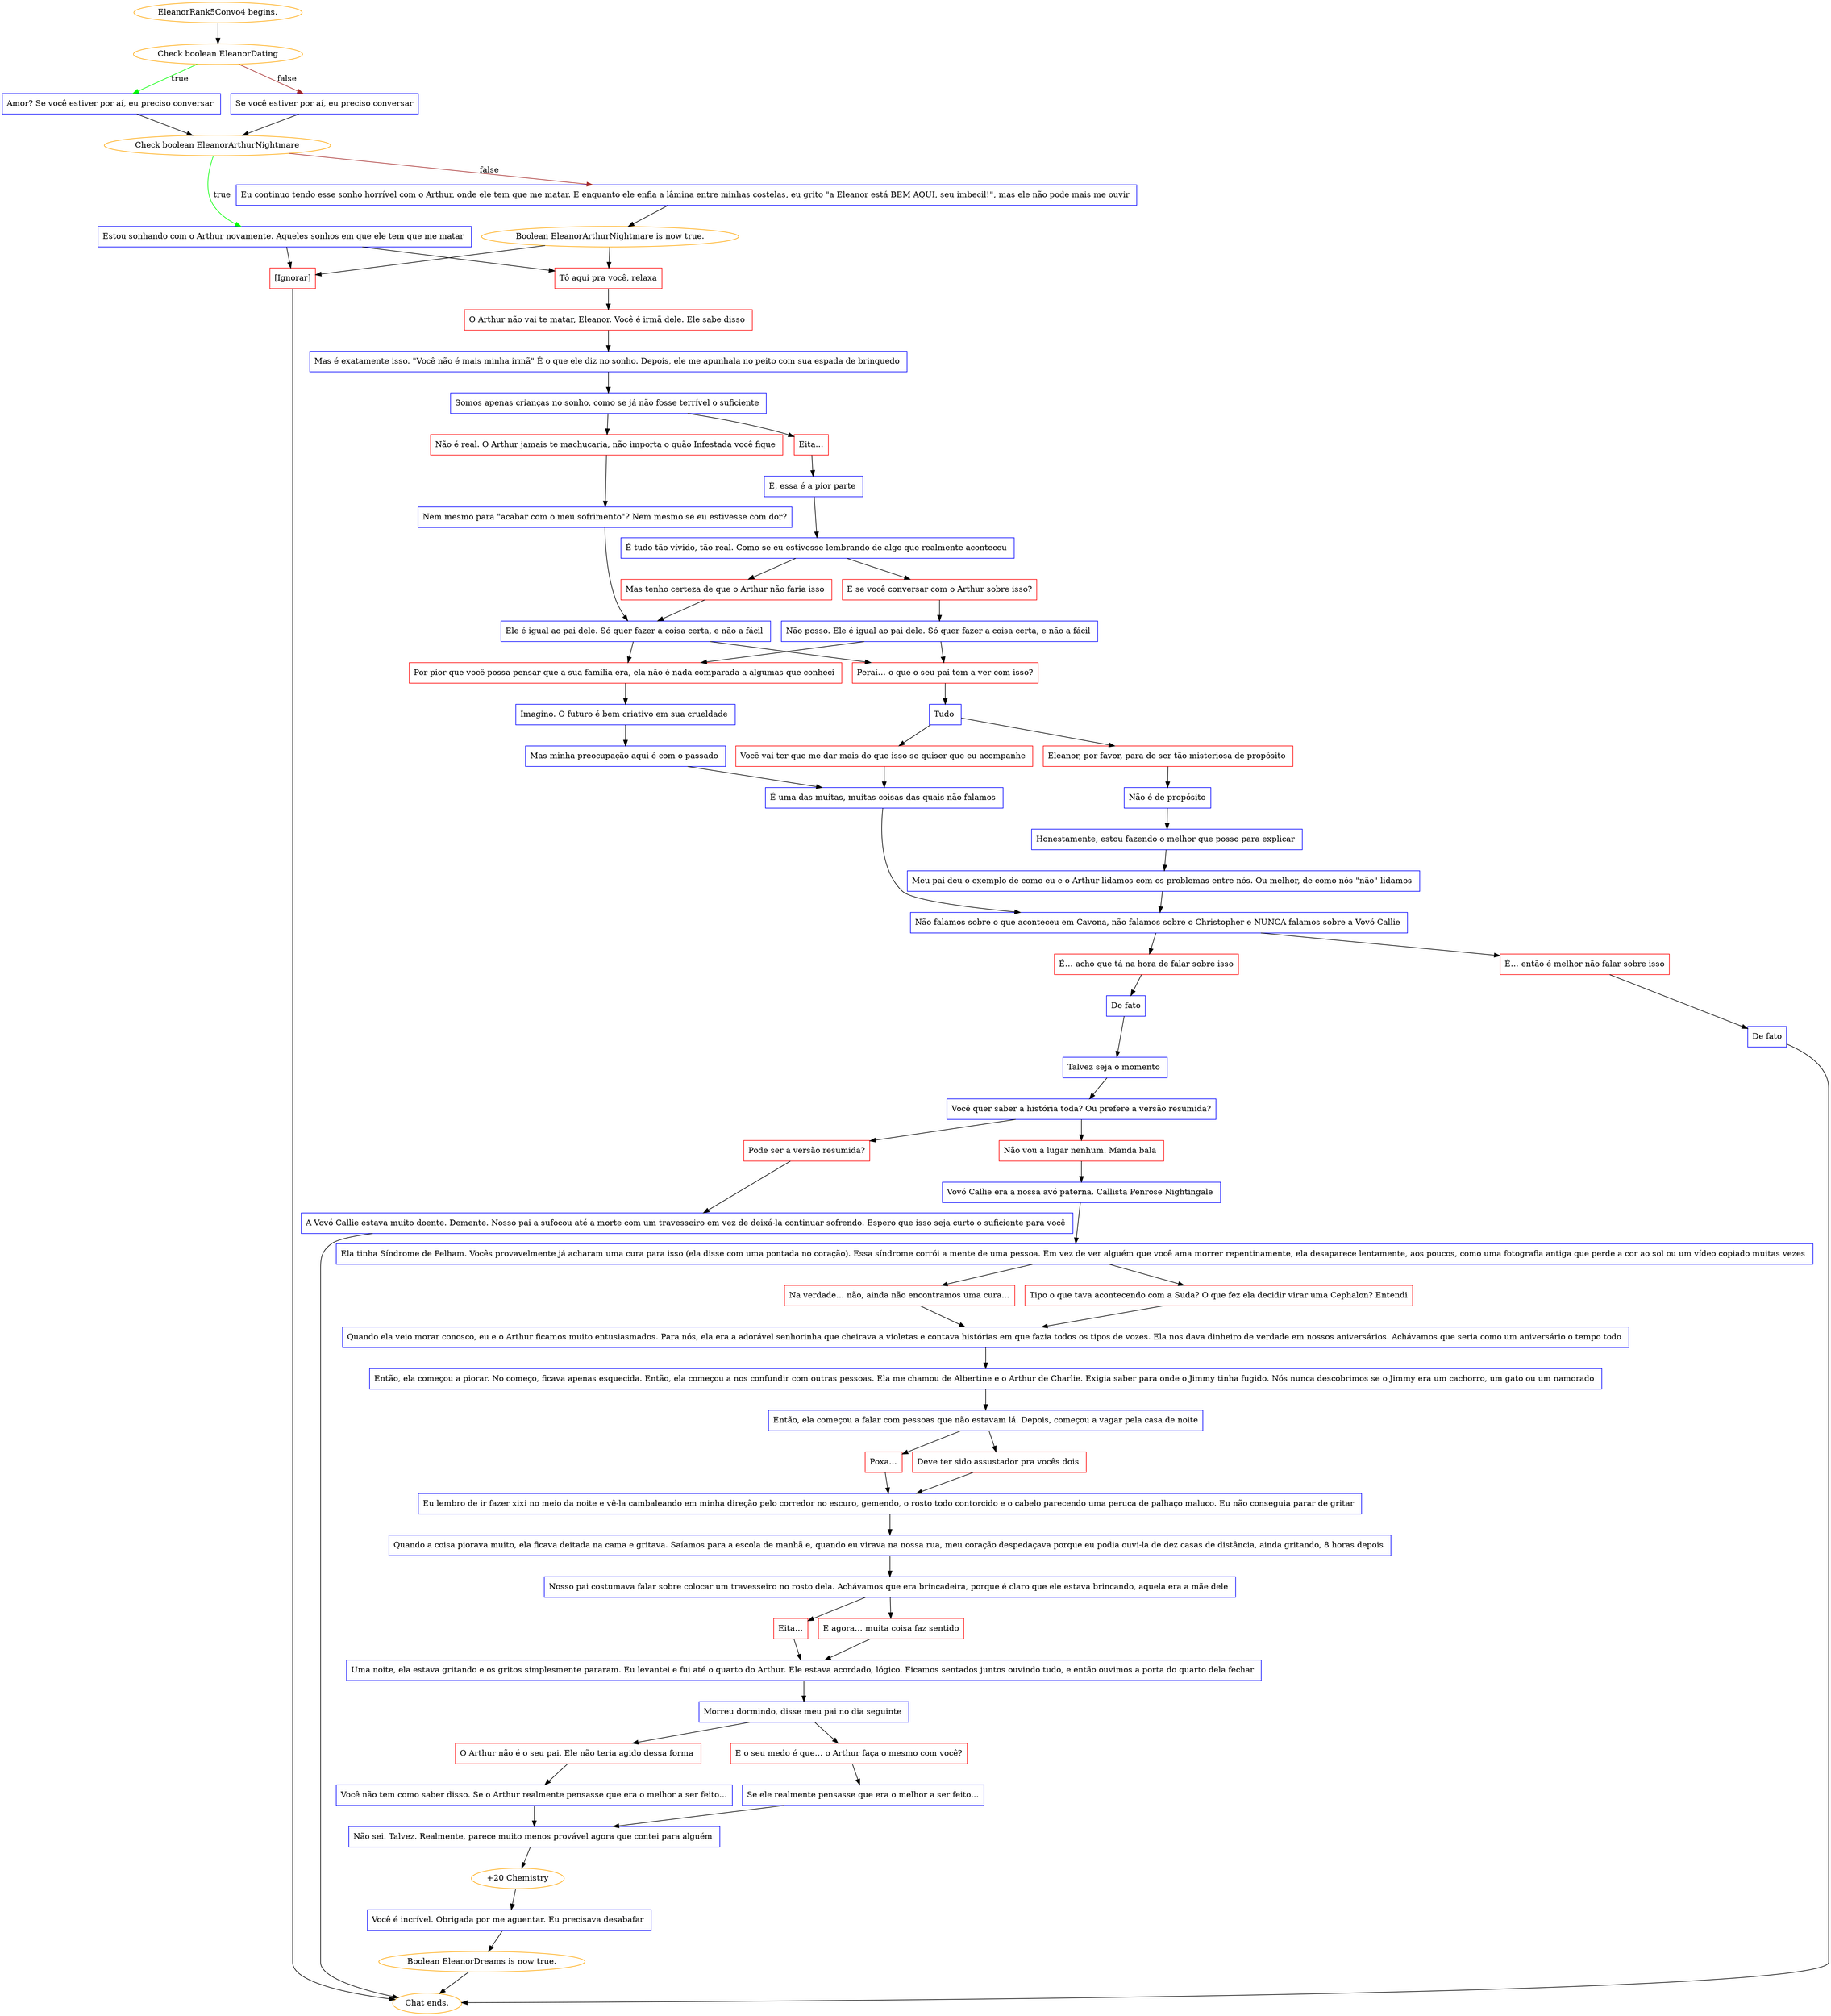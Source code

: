 digraph {
	"EleanorRank5Convo4 begins." [color=orange];
		"EleanorRank5Convo4 begins." -> j3881205893;
	j3881205893 [label="Check boolean EleanorDating",color=orange];
		j3881205893 -> j2228986835 [label=true,color=green];
		j3881205893 -> j2967517080 [label=false,color=brown];
	j2228986835 [label="Amor? Se você estiver por aí, eu preciso conversar ",shape=box,color=blue];
		j2228986835 -> j3704551816;
	j2967517080 [label="Se você estiver por aí, eu preciso conversar",shape=box,color=blue];
		j2967517080 -> j3704551816;
	j3704551816 [label="Check boolean EleanorArthurNightmare",color=orange];
		j3704551816 -> j1204360108 [label=true,color=green];
		j3704551816 -> j3865149988 [label=false,color=brown];
	j1204360108 [label="Estou sonhando com o Arthur novamente. Aqueles sonhos em que ele tem que me matar ",shape=box,color=blue];
		j1204360108 -> j3339607919;
		j1204360108 -> j1678137900;
	j3865149988 [label="Eu continuo tendo esse sonho horrível com o Arthur, onde ele tem que me matar. E enquanto ele enfia a lâmina entre minhas costelas, eu grito \"a Eleanor está BEM AQUI, seu imbecil!\", mas ele não pode mais me ouvir ",shape=box,color=blue];
		j3865149988 -> j561526907;
	j3339607919 [label="Tô aqui pra você, relaxa",shape=box,color=red];
		j3339607919 -> j3272273605;
	j1678137900 [label="[Ignorar]",shape=box,color=red];
		j1678137900 -> "Chat ends.";
	j561526907 [label="Boolean EleanorArthurNightmare is now true.",color=orange];
		j561526907 -> j3339607919;
		j561526907 -> j1678137900;
	j3272273605 [label="O Arthur não vai te matar, Eleanor. Você é irmã dele. Ele sabe disso ",shape=box,color=red];
		j3272273605 -> j1051267758;
	"Chat ends." [color=orange];
	j1051267758 [label="Mas é exatamente isso. \"Você não é mais minha irmã\" É o que ele diz no sonho. Depois, ele me apunhala no peito com sua espada de brinquedo ",shape=box,color=blue];
		j1051267758 -> j1932353441;
	j1932353441 [label="Somos apenas crianças no sonho, como se já não fosse terrível o suficiente ",shape=box,color=blue];
		j1932353441 -> j251662646;
		j1932353441 -> j3644972584;
	j251662646 [label="Não é real. O Arthur jamais te machucaria, não importa o quão Infestada você fique ",shape=box,color=red];
		j251662646 -> j1409899180;
	j3644972584 [label="Eita…",shape=box,color=red];
		j3644972584 -> j2154273046;
	j1409899180 [label="Nem mesmo para \"acabar com o meu sofrimento\"? Nem mesmo se eu estivesse com dor?",shape=box,color=blue];
		j1409899180 -> j949316674;
	j2154273046 [label="É, essa é a pior parte ",shape=box,color=blue];
		j2154273046 -> j290278171;
	j949316674 [label="Ele é igual ao pai dele. Só quer fazer a coisa certa, e não a fácil ",shape=box,color=blue];
		j949316674 -> j1975497537;
		j949316674 -> j911375010;
	j290278171 [label="É tudo tão vívido, tão real. Como se eu estivesse lembrando de algo que realmente aconteceu ",shape=box,color=blue];
		j290278171 -> j4287839487;
		j290278171 -> j3150993958;
	j1975497537 [label="Por pior que você possa pensar que a sua família era, ela não é nada comparada a algumas que conheci ",shape=box,color=red];
		j1975497537 -> j852603217;
	j911375010 [label="Peraí… o que o seu pai tem a ver com isso?",shape=box,color=red];
		j911375010 -> j804027294;
	j4287839487 [label="Mas tenho certeza de que o Arthur não faria isso ",shape=box,color=red];
		j4287839487 -> j949316674;
	j3150993958 [label="E se você conversar com o Arthur sobre isso?",shape=box,color=red];
		j3150993958 -> j1591836804;
	j852603217 [label="Imagino. O futuro é bem criativo em sua crueldade ",shape=box,color=blue];
		j852603217 -> j1108071804;
	j804027294 [label="Tudo ",shape=box,color=blue];
		j804027294 -> j2601739798;
		j804027294 -> j1891560871;
	j1591836804 [label="Não posso. Ele é igual ao pai dele. Só quer fazer a coisa certa, e não a fácil ",shape=box,color=blue];
		j1591836804 -> j1975497537;
		j1591836804 -> j911375010;
	j1108071804 [label="Mas minha preocupação aqui é com o passado ",shape=box,color=blue];
		j1108071804 -> j1059745789;
	j2601739798 [label="Você vai ter que me dar mais do que isso se quiser que eu acompanhe ",shape=box,color=red];
		j2601739798 -> j1059745789;
	j1891560871 [label="Eleanor, por favor, para de ser tão misteriosa de propósito ",shape=box,color=red];
		j1891560871 -> j1146445784;
	j1059745789 [label="É uma das muitas, muitas coisas das quais não falamos ",shape=box,color=blue];
		j1059745789 -> j749704794;
	j1146445784 [label="Não é de propósito",shape=box,color=blue];
		j1146445784 -> j3726542805;
	j749704794 [label="Não falamos sobre o que aconteceu em Cavona, não falamos sobre o Christopher e NUNCA falamos sobre a Vovó Callie ",shape=box,color=blue];
		j749704794 -> j3778771533;
		j749704794 -> j2537763613;
	j3726542805 [label="Honestamente, estou fazendo o melhor que posso para explicar ",shape=box,color=blue];
		j3726542805 -> j1276740280;
	j3778771533 [label="É… então é melhor não falar sobre isso",shape=box,color=red];
		j3778771533 -> j118190191;
	j2537763613 [label="É… acho que tá na hora de falar sobre isso",shape=box,color=red];
		j2537763613 -> j61642941;
	j1276740280 [label="Meu pai deu o exemplo de como eu e o Arthur lidamos com os problemas entre nós. Ou melhor, de como nós \"não\" lidamos ",shape=box,color=blue];
		j1276740280 -> j749704794;
	j118190191 [label="De fato",shape=box,color=blue];
		j118190191 -> "Chat ends.";
	j61642941 [label="De fato",shape=box,color=blue];
		j61642941 -> j4283420823;
	j4283420823 [label="Talvez seja o momento ",shape=box,color=blue];
		j4283420823 -> j3818616877;
	j3818616877 [label="Você quer saber a história toda? Ou prefere a versão resumida?",shape=box,color=blue];
		j3818616877 -> j2328517775;
		j3818616877 -> j3870572917;
	j2328517775 [label="Não vou a lugar nenhum. Manda bala ",shape=box,color=red];
		j2328517775 -> j2087482640;
	j3870572917 [label="Pode ser a versão resumida?",shape=box,color=red];
		j3870572917 -> j26156183;
	j2087482640 [label="Vovó Callie era a nossa avó paterna. Callista Penrose Nightingale ",shape=box,color=blue];
		j2087482640 -> j1682894158;
	j26156183 [label="A Vovó Callie estava muito doente. Demente. Nosso pai a sufocou até a morte com um travesseiro em vez de deixá-la continuar sofrendo. Espero que isso seja curto o suficiente para você ",shape=box,color=blue];
		j26156183 -> "Chat ends.";
	j1682894158 [label="Ela tinha Síndrome de Pelham. Vocês provavelmente já acharam uma cura para isso (ela disse com uma pontada no coração). Essa síndrome corrói a mente de uma pessoa. Em vez de ver alguém que você ama morrer repentinamente, ela desaparece lentamente, aos poucos, como uma fotografia antiga que perde a cor ao sol ou um vídeo copiado muitas vezes ",shape=box,color=blue];
		j1682894158 -> j2637995658;
		j1682894158 -> j3860391381;
	j2637995658 [label="Tipo o que tava acontecendo com a Suda? O que fez ela decidir virar uma Cephalon? Entendi",shape=box,color=red];
		j2637995658 -> j974755351;
	j3860391381 [label="Na verdade… não, ainda não encontramos uma cura…",shape=box,color=red];
		j3860391381 -> j974755351;
	j974755351 [label="Quando ela veio morar conosco, eu e o Arthur ficamos muito entusiasmados. Para nós, ela era a adorável senhorinha que cheirava a violetas e contava histórias em que fazia todos os tipos de vozes. Ela nos dava dinheiro de verdade em nossos aniversários. Achávamos que seria como um aniversário o tempo todo ",shape=box,color=blue];
		j974755351 -> j916849159;
	j916849159 [label="Então, ela começou a piorar. No começo, ficava apenas esquecida. Então, ela começou a nos confundir com outras pessoas. Ela me chamou de Albertine e o Arthur de Charlie. Exigia saber para onde o Jimmy tinha fugido. Nós nunca descobrimos se o Jimmy era um cachorro, um gato ou um namorado ",shape=box,color=blue];
		j916849159 -> j2904090412;
	j2904090412 [label="Então, ela começou a falar com pessoas que não estavam lá. Depois, começou a vagar pela casa de noite",shape=box,color=blue];
		j2904090412 -> j2048747192;
		j2904090412 -> j470774959;
	j2048747192 [label="Deve ter sido assustador pra vocês dois ",shape=box,color=red];
		j2048747192 -> j4257650526;
	j470774959 [label="Poxa…",shape=box,color=red];
		j470774959 -> j4257650526;
	j4257650526 [label="Eu lembro de ir fazer xixi no meio da noite e vê-la cambaleando em minha direção pelo corredor no escuro, gemendo, o rosto todo contorcido e o cabelo parecendo uma peruca de palhaço maluco. Eu não conseguia parar de gritar ",shape=box,color=blue];
		j4257650526 -> j3752593948;
	j3752593948 [label="Quando a coisa piorava muito, ela ficava deitada na cama e gritava. Saíamos para a escola de manhã e, quando eu virava na nossa rua, meu coração despedaçava porque eu podia ouvi-la de dez casas de distância, ainda gritando, 8 horas depois ",shape=box,color=blue];
		j3752593948 -> j1748768597;
	j1748768597 [label="Nosso pai costumava falar sobre colocar um travesseiro no rosto dela. Achávamos que era brincadeira, porque é claro que ele estava brincando, aquela era a mãe dele ",shape=box,color=blue];
		j1748768597 -> j3364257278;
		j1748768597 -> j979317271;
	j3364257278 [label="E agora… muita coisa faz sentido",shape=box,color=red];
		j3364257278 -> j769018861;
	j979317271 [label="Eita…",shape=box,color=red];
		j979317271 -> j769018861;
	j769018861 [label="Uma noite, ela estava gritando e os gritos simplesmente pararam. Eu levantei e fui até o quarto do Arthur. Ele estava acordado, lógico. Ficamos sentados juntos ouvindo tudo, e então ouvimos a porta do quarto dela fechar ",shape=box,color=blue];
		j769018861 -> j3675215590;
	j3675215590 [label="Morreu dormindo, disse meu pai no dia seguinte ",shape=box,color=blue];
		j3675215590 -> j1478401517;
		j3675215590 -> j3134122974;
	j1478401517 [label="E o seu medo é que… o Arthur faça o mesmo com você?",shape=box,color=red];
		j1478401517 -> j971608013;
	j3134122974 [label="O Arthur não é o seu pai. Ele não teria agido dessa forma ",shape=box,color=red];
		j3134122974 -> j1480333645;
	j971608013 [label="Se ele realmente pensasse que era o melhor a ser feito…",shape=box,color=blue];
		j971608013 -> j2015143560;
	j1480333645 [label="Você não tem como saber disso. Se o Arthur realmente pensasse que era o melhor a ser feito…",shape=box,color=blue];
		j1480333645 -> j2015143560;
	j2015143560 [label="Não sei. Talvez. Realmente, parece muito menos provável agora que contei para alguém ",shape=box,color=blue];
		j2015143560 -> j3856051868;
	j3856051868 [label="+20 Chemistry",color=orange];
		j3856051868 -> j236467481;
	j236467481 [label="Você é incrível. Obrigada por me aguentar. Eu precisava desabafar ",shape=box,color=blue];
		j236467481 -> j2043428571;
	j2043428571 [label="Boolean EleanorDreams is now true.",color=orange];
		j2043428571 -> "Chat ends.";
}